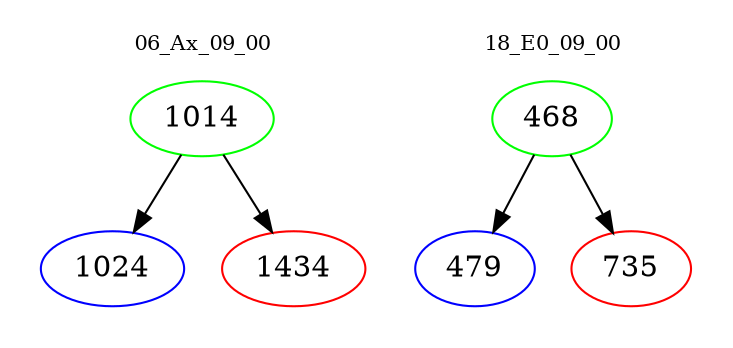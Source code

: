 digraph{
subgraph cluster_0 {
color = white
label = "06_Ax_09_00";
fontsize=10;
T0_1014 [label="1014", color="green"]
T0_1014 -> T0_1024 [color="black"]
T0_1024 [label="1024", color="blue"]
T0_1014 -> T0_1434 [color="black"]
T0_1434 [label="1434", color="red"]
}
subgraph cluster_1 {
color = white
label = "18_E0_09_00";
fontsize=10;
T1_468 [label="468", color="green"]
T1_468 -> T1_479 [color="black"]
T1_479 [label="479", color="blue"]
T1_468 -> T1_735 [color="black"]
T1_735 [label="735", color="red"]
}
}
